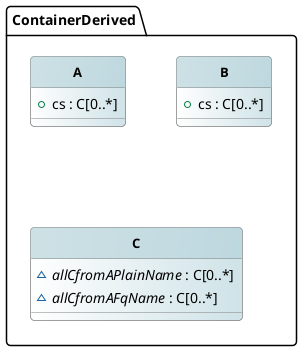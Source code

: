 @startuml ContainerDerived
'!pragma layout smetana
'left to right direction

skinparam nodesep 50
skinparam ranksep 100

hide circle
hide stereotype

skinparam padding 2
skinparam roundCorner 8
skinparam linetype ortho

skinparam class {
	BackgroundColor #moccasin
	BorderColor #grey
	ArrowColor #black

	FontSize 13
	FontStyle bold

	BackgroundColor<< Abstract >> white|#cfe3e8
	HeaderBackgroundColor<< Abstract >> #cee2e6/#bed8df
	FontStyle<< Abstract >> italic

	BackgroundColor<< Entity >> white|#cfe3e8
	HeaderBackgroundColor<< Entity >> #cee2e6/#bed8df

	BackgroundColor<< Enumeration >> white|#d6e6c8
	HeaderBackgroundColor<< Enumeration >> #d6e6c8/#c8e0be

	BackgroundColor<< Error >> white|#e69987
	HeaderBackgroundColor<< Error >> #d69080
	FontStyle<< Error >> normal

	BackgroundColor<< numeric >> white|#d6e6c8
	HeaderBackgroundColor<< numeric >> #d6e6c8/#c8e0be

	BackgroundColor<< string >> white|#d6e6c8
	HeaderBackgroundColor<< string >> #d6e6c8/#c8e0be

	BackgroundColor<< date >> white|#d6e6c8
	HeaderBackgroundColor<< date >> #d6e6c8/#c8e0be

	BackgroundColor<< timestamp >> white|#d6e6c8
	HeaderBackgroundColor<< timestamp >> #d6e6c8/#c8e0be

	BackgroundColor<< time >> white|#d6e6c8
	HeaderBackgroundColor<< time >> #d6e6c8/#c8e0be

	BackgroundColor<< binary >> white|#d6e6c8
	HeaderBackgroundColor<< binary >> #d6e6c8/#c8e0be

	BackgroundColor<< boolean >> white|#d6e6c8
	HeaderBackgroundColor<< boolean >> #d6e6c8/#c8e0be

	BackgroundColor<< External >> white|#efefef
	HeaderBackgroundColor<< External >> #dedede/#d7d7d7
	FontColor<< External >> #7f7f7f
	AttributeFontColor<< External >> #7f7f7f		
}

skinparam package<<DataTypes>> {
	borderColor Transparent
	backgroundColor Transparent
	fontColor Transparent
	stereotypeFontColor Transparent
}	

package ContainerDerived {

together {

}

together {
}

together {
	class A << Entity >>  {
		+cs : C[0..*]
	}
	class B << Entity >>  {
		+cs : C[0..*]
	}
	class C << Entity >>  {
		~<i>allCfromAPlainName</i> : C[0..*]
		~<i>allCfromAFqName</i> : C[0..*]
	}
	



}

@enduml
